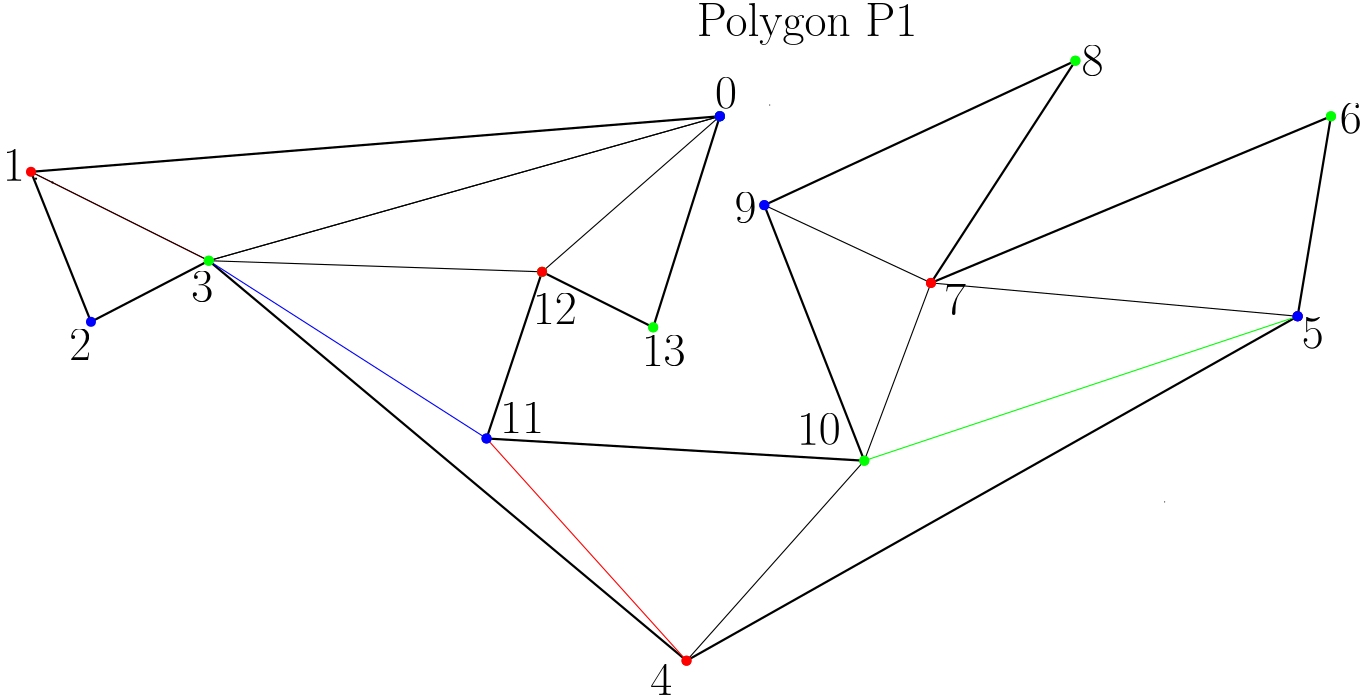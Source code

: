 <?xml version="1.0"?>
<!DOCTYPE ipe SYSTEM "ipe.dtd">
<ipe version="70218" creator="Ipe 7.2.24">
<info created="D:20200822133344" modified="D:20210903200044"/>
<ipestyle name="basic">
<symbol name="arrow/arc(spx)">
<path stroke="sym-stroke" fill="sym-stroke" pen="sym-pen">
0 0 m
-1 0.333 l
-1 -0.333 l
h
</path>
</symbol>
<symbol name="arrow/farc(spx)">
<path stroke="sym-stroke" fill="white" pen="sym-pen">
0 0 m
-1 0.333 l
-1 -0.333 l
h
</path>
</symbol>
<symbol name="arrow/ptarc(spx)">
<path stroke="sym-stroke" fill="sym-stroke" pen="sym-pen">
0 0 m
-1 0.333 l
-0.8 0 l
-1 -0.333 l
h
</path>
</symbol>
<symbol name="arrow/fptarc(spx)">
<path stroke="sym-stroke" fill="white" pen="sym-pen">
0 0 m
-1 0.333 l
-0.8 0 l
-1 -0.333 l
h
</path>
</symbol>
<symbol name="mark/circle(sx)" transformations="translations">
<path fill="sym-stroke">
0.6 0 0 0.6 0 0 e
0.4 0 0 0.4 0 0 e
</path>
</symbol>
<symbol name="mark/disk(sx)" transformations="translations">
<path fill="sym-stroke">
0.6 0 0 0.6 0 0 e
</path>
</symbol>
<symbol name="mark/fdisk(sfx)" transformations="translations">
<group>
<path fill="sym-fill">
0.5 0 0 0.5 0 0 e
</path>
<path fill="sym-stroke" fillrule="eofill">
0.6 0 0 0.6 0 0 e
0.4 0 0 0.4 0 0 e
</path>
</group>
</symbol>
<symbol name="mark/box(sx)" transformations="translations">
<path fill="sym-stroke" fillrule="eofill">
-0.6 -0.6 m
0.6 -0.6 l
0.6 0.6 l
-0.6 0.6 l
h
-0.4 -0.4 m
0.4 -0.4 l
0.4 0.4 l
-0.4 0.4 l
h
</path>
</symbol>
<symbol name="mark/square(sx)" transformations="translations">
<path fill="sym-stroke">
-0.6 -0.6 m
0.6 -0.6 l
0.6 0.6 l
-0.6 0.6 l
h
</path>
</symbol>
<symbol name="mark/fsquare(sfx)" transformations="translations">
<group>
<path fill="sym-fill">
-0.5 -0.5 m
0.5 -0.5 l
0.5 0.5 l
-0.5 0.5 l
h
</path>
<path fill="sym-stroke" fillrule="eofill">
-0.6 -0.6 m
0.6 -0.6 l
0.6 0.6 l
-0.6 0.6 l
h
-0.4 -0.4 m
0.4 -0.4 l
0.4 0.4 l
-0.4 0.4 l
h
</path>
</group>
</symbol>
<symbol name="mark/cross(sx)" transformations="translations">
<group>
<path fill="sym-stroke">
-0.43 -0.57 m
0.57 0.43 l
0.43 0.57 l
-0.57 -0.43 l
h
</path>
<path fill="sym-stroke">
-0.43 0.57 m
0.57 -0.43 l
0.43 -0.57 l
-0.57 0.43 l
h
</path>
</group>
</symbol>
<symbol name="arrow/fnormal(spx)">
<path stroke="sym-stroke" fill="white" pen="sym-pen">
0 0 m
-1 0.333 l
-1 -0.333 l
h
</path>
</symbol>
<symbol name="arrow/pointed(spx)">
<path stroke="sym-stroke" fill="sym-stroke" pen="sym-pen">
0 0 m
-1 0.333 l
-0.8 0 l
-1 -0.333 l
h
</path>
</symbol>
<symbol name="arrow/fpointed(spx)">
<path stroke="sym-stroke" fill="white" pen="sym-pen">
0 0 m
-1 0.333 l
-0.8 0 l
-1 -0.333 l
h
</path>
</symbol>
<symbol name="arrow/linear(spx)">
<path stroke="sym-stroke" pen="sym-pen">
-1 0.333 m
0 0 l
-1 -0.333 l
</path>
</symbol>
<symbol name="arrow/fdouble(spx)">
<path stroke="sym-stroke" fill="white" pen="sym-pen">
0 0 m
-1 0.333 l
-1 -0.333 l
h
-1 0 m
-2 0.333 l
-2 -0.333 l
h
</path>
</symbol>
<symbol name="arrow/double(spx)">
<path stroke="sym-stroke" fill="sym-stroke" pen="sym-pen">
0 0 m
-1 0.333 l
-1 -0.333 l
h
-1 0 m
-2 0.333 l
-2 -0.333 l
h
</path>
</symbol>
<anglesize name="22.5 deg" value="22.5"/>
<anglesize name="30 deg" value="30"/>
<anglesize name="45 deg" value="45"/>
<anglesize name="60 deg" value="60"/>
<anglesize name="90 deg" value="90"/>
<arrowsize name="large" value="10"/>
<arrowsize name="small" value="5"/>
<arrowsize name="tiny" value="3"/>
<color name="blue" value="0 0 1"/>
<color name="brown" value="0.647 0.165 0.165"/>
<color name="darkblue" value="0 0 0.545"/>
<color name="darkcyan" value="0 0.545 0.545"/>
<color name="darkgray" value="0.663"/>
<color name="darkgreen" value="0 0.392 0"/>
<color name="darkmagenta" value="0.545 0 0.545"/>
<color name="darkorange" value="1 0.549 0"/>
<color name="darkred" value="0.545 0 0"/>
<color name="gold" value="1 0.843 0"/>
<color name="gray" value="0.745"/>
<color name="green" value="0 1 0"/>
<color name="lightblue" value="0.678 0.847 0.902"/>
<color name="lightcyan" value="0.878 1 1"/>
<color name="lightgray" value="0.827"/>
<color name="lightgreen" value="0.565 0.933 0.565"/>
<color name="lightyellow" value="1 1 0.878"/>
<color name="navy" value="0 0 0.502"/>
<color name="orange" value="1 0.647 0"/>
<color name="pink" value="1 0.753 0.796"/>
<color name="purple" value="0.627 0.125 0.941"/>
<color name="red" value="1 0 0"/>
<color name="seagreen" value="0.18 0.545 0.341"/>
<color name="turquoise" value="0.251 0.878 0.816"/>
<color name="violet" value="0.933 0.51 0.933"/>
<color name="yellow" value="1 1 0"/>
<dashstyle name="dash dot dotted" value="[4 2 1 2 1 2] 0"/>
<dashstyle name="dash dotted" value="[4 2 1 2] 0"/>
<dashstyle name="dashed" value="[4] 0"/>
<dashstyle name="dotted" value="[1 3] 0"/>
<gridsize name="10 pts (~3.5 mm)" value="10"/>
<gridsize name="14 pts (~5 mm)" value="14"/>
<gridsize name="16 pts (~6 mm)" value="16"/>
<gridsize name="20 pts (~7 mm)" value="20"/>
<gridsize name="28 pts (~10 mm)" value="28"/>
<gridsize name="32 pts (~12 mm)" value="32"/>
<gridsize name="4 pts" value="4"/>
<gridsize name="56 pts (~20 mm)" value="56"/>
<gridsize name="8 pts (~3 mm)" value="8"/>
<opacity name="10%" value="0.1"/>
<opacity name="30%" value="0.3"/>
<opacity name="50%" value="0.5"/>
<opacity name="75%" value="0.75"/>
<pen name="fat" value="1.2"/>
<pen name="heavier" value="0.8"/>
<pen name="ultrafat" value="2"/>
<symbolsize name="large" value="5"/>
<symbolsize name="small" value="2"/>
<symbolsize name="tiny" value="1.1"/>
<textsize name="Huge" value="\Huge"/>
<textsize name="LARGE" value="\LARGE"/>
<textsize name="Large" value="\Large"/>
<textsize name="footnote" value="\footnotesize"/>
<textsize name="huge" value="\huge"/>
<textsize name="large" value="\large"/>
<textsize name="small" value="\small"/>
<textsize name="tiny" value="\tiny"/>
<textstyle name="center" begin="\begin{center}" end="\end{center}"/>
<textstyle name="item" begin="\begin{itemize}\item{}" end="\end{itemize}"/>
<textstyle name="itemize" begin="\begin{itemize}" end="\end{itemize}"/>
<tiling name="falling" angle="-60" step="4" width="1"/>
<tiling name="rising" angle="30" step="4" width="1"/>
</ipestyle>
<page>
<layer name="alpha"/>
<view layers="alpha" active="alpha"/>
<path layer="alpha" stroke="black" pen="heavier">
36 336 m
284 356 l
260 280 l
220 300 l
200 240 l
336 232 l
300 324 l
412 376 l
360 296 l
504 356 l
492 284 l
272 160 l
100 304 l
57.6 282 l
36 336 l
</path>
<text matrix="1 0 0 1 19.6857 -143.1" transformations="translations" pos="256 528" stroke="black" type="label" width="79.396" height="11.954" depth="3.35" valign="baseline" size="LARGE">Polygon P1</text>
<text matrix="1 0 0 1 150.861 -113.193" transformations="translations" pos="131.41 471.888" stroke="black" type="label" width="7.895" height="11.097" depth="0" valign="baseline" size="LARGE">0</text>
<text matrix="1 0 0 1 -192.125 -96.725" transformations="translations" pos="217.978 429.513" stroke="black" type="label" width="7.895" height="11.097" depth="0" valign="baseline" size="LARGE">1</text>
<text matrix="1 0 0 1 -151.429 -134.393" transformations="translations" pos="201.196 402.662" stroke="black" type="label" width="7.895" height="11.097" depth="0" valign="baseline" size="LARGE">2</text>
<text matrix="1 0 0 1 -233.2 -105.811" transformations="translations" pos="326.922 394.83" stroke="black" type="label" width="7.895" height="11.097" depth="0" valign="baseline" size="LARGE">3</text>
<text matrix="1 0 0 1 -66.0607 -264.243" transformations="translations" pos="324.964 411.892" stroke="black" type="label" width="7.895" height="11.097" depth="0" valign="baseline" size="LARGE">4</text>
<text matrix="1 0 0 1 63.6 -140.45" transformations="translations" pos="429.853 412.731" stroke="black" type="label" width="7.895" height="11.097" depth="0" valign="baseline" size="LARGE">5</text>
<text matrix="1 0 0 1 82.9071 -40.1286" transformations="translations" pos="424.259 389.795" stroke="black" type="label" width="7.895" height="11.097" depth="0" valign="baseline" size="LARGE">6</text>
<text matrix="1 0 0 1 -166.193 -116.221" transformations="translations" pos="530.895 400.641" stroke="black" type="label" width="7.895" height="11.097" depth="0" valign="baseline" size="LARGE">7</text>
<text matrix="1 0 0 1 -86.8821 -180.578" transformations="translations" pos="501.079 550.995" stroke="black" type="label" width="7.895" height="11.097" depth="0" valign="baseline" size="LARGE">8</text>
<text matrix="1 0 0 1 -5.3 -194.396" transformations="translations" pos="294.546 511.906" stroke="black" type="label" width="7.895" height="11.097" depth="0" valign="baseline" size="LARGE">9</text>
<text matrix="1 0 0 1 214.082 -313.457" transformations="translations" pos="97.6495 551.177" stroke="black" type="label" width="15.791" height="11.097" depth="0" valign="baseline" size="LARGE">10</text>
<text matrix="1 0 0 1 136.664 -208.782" transformations="translations" pos="68.1968 450.638" stroke="black" type="label" width="15.791" height="11.097" depth="0" valign="baseline" size="LARGE">11</text>
<text matrix="1 0 0 1 76.6607 -158.432" transformations="translations" pos="140.011 439.547" stroke="black" type="label" width="15.791" height="11.097" depth="0" valign="baseline" size="LARGE">12</text>
<text matrix="1 0 0 1 115.843 -173.575" transformations="translations" pos="140.011 439.547" stroke="black" type="label" width="15.791" height="11.097" depth="0" valign="baseline" size="LARGE">13</text>
<path stroke="black" pen="0.8" cap="1" join="1">
43.7413 332.173 m
43.7413 332.173 l
</path>
<path stroke="black" pen="0.8" cap="1" join="1">
37.8124 333.541 m
37.8124 333.541 l
</path>
<path stroke="black" pen="0.4">
37.8124 333.541 m
100 304
100 304
37.8124 333.541 c
</path>
<path stroke="red" pen="0.4">
36 336 m
100 304 l
</path>
<path stroke="black" pen="0.4">
100 304 m
284 356 l
</path>
<path stroke="black" pen="0.4">
220 300 m
284 356 l
</path>
<path stroke="black" pen="0.4">
100 304 m
220 300 l
</path>
<path stroke="blue" pen="0.4">
200 240 m
100 304 l
</path>
<path stroke="red" pen="0.4">
200 240 m
272 160
272 160 c
</path>
<path stroke="black" pen="0.4">
336 232 m
272 160 l
</path>
<path stroke="black" pen="0.4" cap="1">
37.8124 333.541 m
37.8124 333.541 l
</path>
<path stroke="black" pen="0.4">
36 336 m
100 304 l
</path>
<path stroke="black" pen="0.4">
100 304 m
284 356 l
</path>
<path stroke="black" pen="0.4" cap="1">
301.948 360.045 m
301.948 360.045 l
</path>
<path stroke="black" pen="0.4">
300 324 m
360 296 l
</path>
<path stroke="black" pen="0.4">
360 296 m
336 232 l
</path>
<path stroke="green" pen="0.4">
336 232 m
492 284 l
</path>
<path stroke="black" pen="0.4">
492 284 m
360 296 l
</path>
<path stroke="black" pen="0.4" cap="1">
444.125 217.166 m
444.125 217.166 l
</path>
<use name="mark/disk(sx)" pos="36 336" size="normal" stroke="red"/>
<use name="mark/disk(sx)" pos="57.6 282" size="normal" stroke="blue"/>
<use name="mark/disk(sx)" pos="100 304" size="normal" stroke="green"/>
<use name="mark/disk(sx)" pos="100 304" size="normal" stroke="green"/>
<use name="mark/disk(sx)" pos="284 356" size="normal" stroke="blue"/>
<use name="mark/disk(sx)" pos="284 356" size="normal" stroke="blue"/>
<use name="mark/disk(sx)" pos="284 356" size="normal" stroke="blue"/>
<use name="mark/disk(sx)" pos="284 356" size="normal" stroke="green"/>
<use name="mark/disk(sx)" pos="284 356" size="normal" stroke="green"/>
<use name="mark/disk(sx)" pos="284 356" size="normal" stroke="blue"/>
<use name="mark/disk(sx)" pos="284 356" size="normal" stroke="blue"/>
<use name="mark/disk(sx)" pos="220 300" size="normal" stroke="red"/>
<use name="mark/disk(sx)" pos="220 300" size="normal" stroke="green"/>
<use name="mark/disk(sx)" pos="260 280" size="normal" stroke="green"/>
<use name="mark/disk(sx)" pos="260 280" size="normal" stroke="green"/>
<use name="mark/disk(sx)" pos="220 300" size="normal" stroke="red"/>
<use name="mark/disk(sx)" pos="200 240" size="normal" stroke="blue"/>
<use name="mark/disk(sx)" pos="200 240" size="normal" stroke="blue"/>
<use name="mark/disk(sx)" pos="272 160" size="normal" stroke="red"/>
<use name="mark/disk(sx)" pos="272 160" size="normal" stroke="red"/>
<use name="mark/disk(sx)" pos="336 232" size="normal" stroke="green"/>
<use name="mark/disk(sx)" pos="336 232" size="normal" stroke="green"/>
<use name="mark/disk(sx)" pos="492 284" size="normal" stroke="blue"/>
<use name="mark/disk(sx)" pos="492 284" size="normal" stroke="red"/>
<use name="mark/disk(sx)" pos="360 296" size="normal" stroke="red"/>
<use name="mark/disk(sx)" pos="360 296" size="normal" stroke="red"/>
<use name="mark/disk(sx)" pos="492 284" size="normal" stroke="blue"/>
<use name="mark/disk(sx)" pos="492 284" size="normal" stroke="blue"/>
<use name="mark/disk(sx)" pos="504 356" size="normal" stroke="green"/>
<use name="mark/disk(sx)" pos="504 356" size="normal" stroke="green"/>
<use name="mark/disk(sx)" pos="300 324" size="normal" stroke="blue"/>
<use name="mark/disk(sx)" pos="300 324" size="normal" stroke="blue"/>
<use name="mark/disk(sx)" pos="412 376" size="normal" stroke="green"/>
<use name="mark/disk(sx)" pos="412 376" size="normal" stroke="green"/>
</page>
</ipe>
